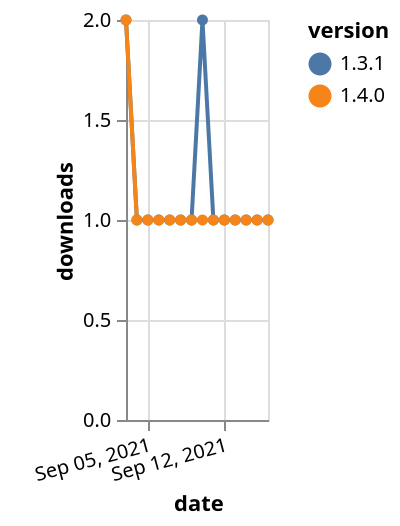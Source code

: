 {"$schema": "https://vega.github.io/schema/vega-lite/v5.json", "description": "A simple bar chart with embedded data.", "data": {"values": [{"date": "2021-09-03", "total": 117, "delta": 2, "version": "1.3.1"}, {"date": "2021-09-04", "total": 118, "delta": 1, "version": "1.3.1"}, {"date": "2021-09-05", "total": 119, "delta": 1, "version": "1.3.1"}, {"date": "2021-09-06", "total": 120, "delta": 1, "version": "1.3.1"}, {"date": "2021-09-07", "total": 121, "delta": 1, "version": "1.3.1"}, {"date": "2021-09-08", "total": 122, "delta": 1, "version": "1.3.1"}, {"date": "2021-09-09", "total": 123, "delta": 1, "version": "1.3.1"}, {"date": "2021-09-10", "total": 125, "delta": 2, "version": "1.3.1"}, {"date": "2021-09-11", "total": 126, "delta": 1, "version": "1.3.1"}, {"date": "2021-09-12", "total": 127, "delta": 1, "version": "1.3.1"}, {"date": "2021-09-13", "total": 128, "delta": 1, "version": "1.3.1"}, {"date": "2021-09-14", "total": 129, "delta": 1, "version": "1.3.1"}, {"date": "2021-09-15", "total": 130, "delta": 1, "version": "1.3.1"}, {"date": "2021-09-16", "total": 131, "delta": 1, "version": "1.3.1"}, {"date": "2021-09-03", "total": 99, "delta": 2, "version": "1.4.0"}, {"date": "2021-09-04", "total": 100, "delta": 1, "version": "1.4.0"}, {"date": "2021-09-05", "total": 101, "delta": 1, "version": "1.4.0"}, {"date": "2021-09-06", "total": 102, "delta": 1, "version": "1.4.0"}, {"date": "2021-09-07", "total": 103, "delta": 1, "version": "1.4.0"}, {"date": "2021-09-08", "total": 104, "delta": 1, "version": "1.4.0"}, {"date": "2021-09-09", "total": 105, "delta": 1, "version": "1.4.0"}, {"date": "2021-09-10", "total": 106, "delta": 1, "version": "1.4.0"}, {"date": "2021-09-11", "total": 107, "delta": 1, "version": "1.4.0"}, {"date": "2021-09-12", "total": 108, "delta": 1, "version": "1.4.0"}, {"date": "2021-09-13", "total": 109, "delta": 1, "version": "1.4.0"}, {"date": "2021-09-14", "total": 110, "delta": 1, "version": "1.4.0"}, {"date": "2021-09-15", "total": 111, "delta": 1, "version": "1.4.0"}, {"date": "2021-09-16", "total": 112, "delta": 1, "version": "1.4.0"}]}, "width": "container", "mark": {"type": "line", "point": {"filled": true}}, "encoding": {"x": {"field": "date", "type": "temporal", "timeUnit": "yearmonthdate", "title": "date", "axis": {"labelAngle": -15}}, "y": {"field": "delta", "type": "quantitative", "title": "downloads"}, "color": {"field": "version", "type": "nominal"}, "tooltip": {"field": "delta"}}}
